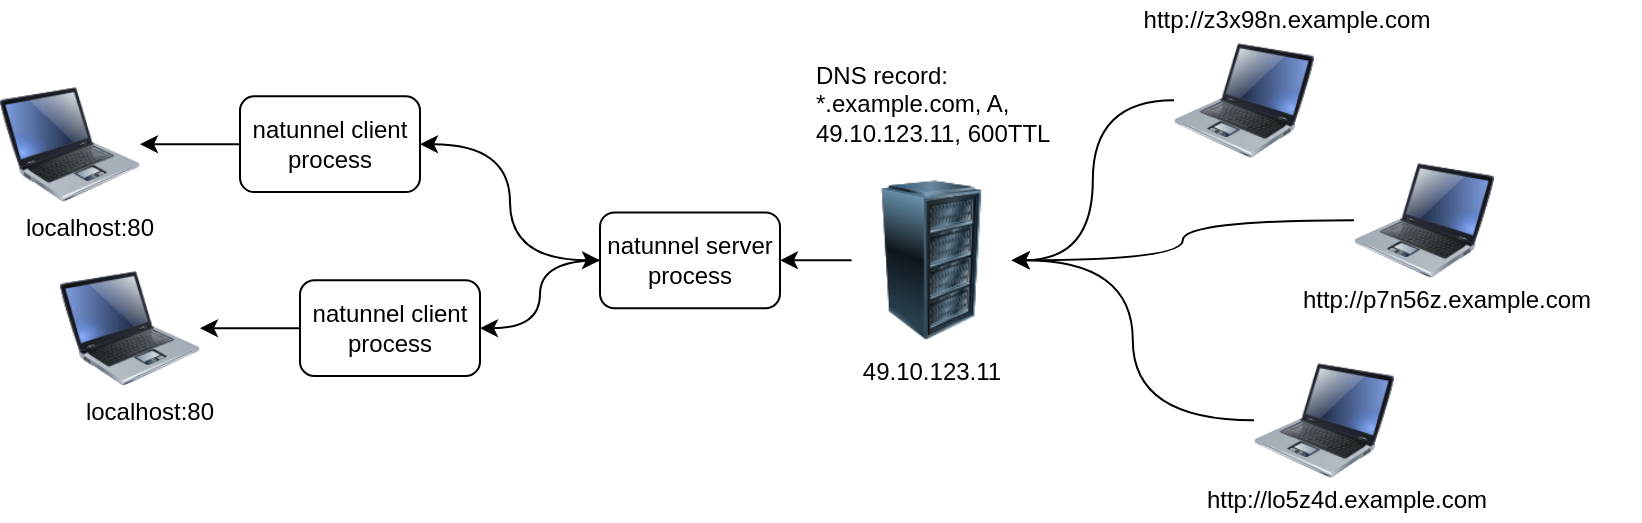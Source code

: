 <mxfile>
    <diagram id="_TyuA1WW5RANNn9pIGsn" name="Page-1">
        <mxGraphModel dx="633" dy="341" grid="1" gridSize="10" guides="1" tooltips="1" connect="1" arrows="1" fold="1" page="1" pageScale="1" pageWidth="827" pageHeight="1169" math="0" shadow="0">
            <root>
                <mxCell id="0"/>
                <mxCell id="1" parent="0"/>
                <mxCell id="44" style="edgeStyle=orthogonalEdgeStyle;curved=1;rounded=0;orthogonalLoop=1;jettySize=auto;html=1;exitX=0;exitY=0.5;exitDx=0;exitDy=0;" parent="1" source="63" target="31" edge="1">
                    <mxGeometry relative="1" as="geometry">
                        <mxPoint x="447.0" y="312.14" as="sourcePoint"/>
                    </mxGeometry>
                </mxCell>
                <mxCell id="3" value="" style="image;html=1;image=img/lib/clip_art/computers/Laptop_128x128.png;" parent="1" vertex="1">
                    <mxGeometry x="7" y="214.11" width="70" height="80" as="geometry"/>
                </mxCell>
                <mxCell id="4" value="" style="image;html=1;image=img/lib/clip_art/computers/Laptop_128x128.png;" parent="1" vertex="1">
                    <mxGeometry x="37" y="306.07" width="70" height="80" as="geometry"/>
                </mxCell>
                <mxCell id="16" style="edgeStyle=orthogonalEdgeStyle;curved=1;rounded=1;sketch=0;orthogonalLoop=1;jettySize=auto;html=1;exitX=0;exitY=0.5;exitDx=0;exitDy=0;startArrow=none;startFill=0;entryX=1;entryY=0.5;entryDx=0;entryDy=0;" parent="1" source="9" target="63" edge="1">
                    <mxGeometry relative="1" as="geometry">
                        <mxPoint x="530" y="400" as="targetPoint"/>
                    </mxGeometry>
                </mxCell>
                <mxCell id="9" value="" style="image;html=1;image=img/lib/clip_art/computers/Laptop_128x128.png;rounded=0;sketch=0;direction=east;flipH=1;" parent="1" vertex="1">
                    <mxGeometry x="594" y="192.14" width="70" height="80" as="geometry"/>
                </mxCell>
                <mxCell id="17" style="edgeStyle=orthogonalEdgeStyle;curved=1;rounded=1;sketch=0;orthogonalLoop=1;jettySize=auto;html=1;exitX=0;exitY=0.5;exitDx=0;exitDy=0;startArrow=none;startFill=0;entryX=1;entryY=0.5;entryDx=0;entryDy=0;" parent="1" source="14" target="63" edge="1">
                    <mxGeometry relative="1" as="geometry">
                        <mxPoint x="498.6" y="312.2" as="targetPoint"/>
                    </mxGeometry>
                </mxCell>
                <mxCell id="14" value="" style="image;html=1;image=img/lib/clip_art/computers/Laptop_128x128.png;rounded=0;sketch=0;direction=east;flipH=1;" parent="1" vertex="1">
                    <mxGeometry x="684" y="252.14" width="70" height="80" as="geometry"/>
                </mxCell>
                <mxCell id="19" style="edgeStyle=orthogonalEdgeStyle;curved=1;rounded=1;sketch=0;orthogonalLoop=1;jettySize=auto;html=1;exitX=0;exitY=0.5;exitDx=0;exitDy=0;entryX=1;entryY=0.5;entryDx=0;entryDy=0;startArrow=none;startFill=0;" parent="1" source="15" target="63" edge="1">
                    <mxGeometry relative="1" as="geometry">
                        <mxPoint x="498.6" y="312.14" as="targetPoint"/>
                    </mxGeometry>
                </mxCell>
                <mxCell id="15" value="" style="image;html=1;image=img/lib/clip_art/computers/Laptop_128x128.png;rounded=0;sketch=0;direction=east;flipH=1;" parent="1" vertex="1">
                    <mxGeometry x="634" y="352.14" width="70" height="80" as="geometry"/>
                </mxCell>
                <mxCell id="20" value="http://z3x98n.example.com" style="text;html=1;strokeColor=none;fillColor=none;align=center;verticalAlign=middle;whiteSpace=wrap;rounded=0;sketch=0;" parent="1" vertex="1">
                    <mxGeometry x="554" y="182.14" width="193" height="20" as="geometry"/>
                </mxCell>
                <mxCell id="21" value="http://p7n56z.example.com" style="text;html=1;strokeColor=none;fillColor=none;align=center;verticalAlign=middle;whiteSpace=wrap;rounded=0;sketch=0;" parent="1" vertex="1">
                    <mxGeometry x="634" y="322.14" width="193" height="20" as="geometry"/>
                </mxCell>
                <mxCell id="22" value="http://lo5z4d.example.com" style="text;html=1;strokeColor=none;fillColor=none;align=center;verticalAlign=middle;whiteSpace=wrap;rounded=0;sketch=0;" parent="1" vertex="1">
                    <mxGeometry x="584" y="422.14" width="193" height="20" as="geometry"/>
                </mxCell>
                <mxCell id="23" value="&lt;span style=&quot;text-align: left&quot;&gt;49.10.123.11&lt;/span&gt;" style="text;html=1;strokeColor=none;fillColor=none;align=center;verticalAlign=middle;whiteSpace=wrap;rounded=0;sketch=0;" parent="1" vertex="1">
                    <mxGeometry x="432.8" y="358.21" width="80" height="20" as="geometry"/>
                </mxCell>
                <mxCell id="24" value="DNS record:&lt;br&gt;*.example.com, A, 49.10.123.11, 600TTL" style="text;html=1;strokeColor=none;fillColor=none;align=left;verticalAlign=middle;whiteSpace=wrap;rounded=0;sketch=0;" parent="1" vertex="1">
                    <mxGeometry x="412.8" y="216.07" width="140" height="36.07" as="geometry"/>
                </mxCell>
                <mxCell id="40" style="edgeStyle=orthogonalEdgeStyle;curved=1;rounded=1;sketch=0;orthogonalLoop=1;jettySize=auto;html=1;exitX=1;exitY=0.5;exitDx=0;exitDy=0;entryX=0;entryY=0.5;entryDx=0;entryDy=0;startArrow=classic;startFill=1;" parent="1" source="30" target="31" edge="1">
                    <mxGeometry relative="1" as="geometry"/>
                </mxCell>
                <mxCell id="45" style="edgeStyle=orthogonalEdgeStyle;curved=1;rounded=0;orthogonalLoop=1;jettySize=auto;html=1;exitX=0;exitY=0.5;exitDx=0;exitDy=0;entryX=1;entryY=0.5;entryDx=0;entryDy=0;" parent="1" source="30" target="3" edge="1">
                    <mxGeometry relative="1" as="geometry"/>
                </mxCell>
                <mxCell id="30" value="natunnel client process" style="rounded=1;whiteSpace=wrap;html=1;sketch=0;align=center;fillColor=none;" parent="1" vertex="1">
                    <mxGeometry x="127" y="230.18" width="90" height="47.86" as="geometry"/>
                </mxCell>
                <mxCell id="51" style="edgeStyle=orthogonalEdgeStyle;curved=1;rounded=0;orthogonalLoop=1;jettySize=auto;html=1;exitX=0;exitY=0.5;exitDx=0;exitDy=0;entryX=1;entryY=0.5;entryDx=0;entryDy=0;" parent="1" source="31" target="49" edge="1">
                    <mxGeometry relative="1" as="geometry"/>
                </mxCell>
                <mxCell id="31" value="natunnel server process" style="rounded=1;whiteSpace=wrap;html=1;sketch=0;fillColor=none;" parent="1" vertex="1">
                    <mxGeometry x="307" y="288.21" width="90" height="47.86" as="geometry"/>
                </mxCell>
                <mxCell id="47" value="localhost:80" style="text;html=1;strokeColor=none;fillColor=none;align=center;verticalAlign=middle;whiteSpace=wrap;rounded=0;" parent="1" vertex="1">
                    <mxGeometry x="17" y="286.07" width="70" height="20" as="geometry"/>
                </mxCell>
                <mxCell id="48" value="localhost:80" style="text;html=1;strokeColor=none;fillColor=none;align=center;verticalAlign=middle;whiteSpace=wrap;rounded=0;" parent="1" vertex="1">
                    <mxGeometry x="47" y="378.21" width="70" height="20" as="geometry"/>
                </mxCell>
                <mxCell id="50" style="edgeStyle=orthogonalEdgeStyle;curved=1;rounded=0;orthogonalLoop=1;jettySize=auto;html=1;exitX=0;exitY=0.5;exitDx=0;exitDy=0;entryX=1;entryY=0.5;entryDx=0;entryDy=0;" parent="1" source="49" target="4" edge="1">
                    <mxGeometry relative="1" as="geometry"/>
                </mxCell>
                <mxCell id="49" value="natunnel client process" style="rounded=1;whiteSpace=wrap;html=1;sketch=0;align=center;fillColor=none;" parent="1" vertex="1">
                    <mxGeometry x="157" y="322.14" width="90" height="47.86" as="geometry"/>
                </mxCell>
                <mxCell id="63" value="" style="image;html=1;image=img/lib/clip_art/computers/Server_Rack_128x128.png" parent="1" vertex="1">
                    <mxGeometry x="432.8" y="272.14" width="80" height="80" as="geometry"/>
                </mxCell>
            </root>
        </mxGraphModel>
    </diagram>
</mxfile>